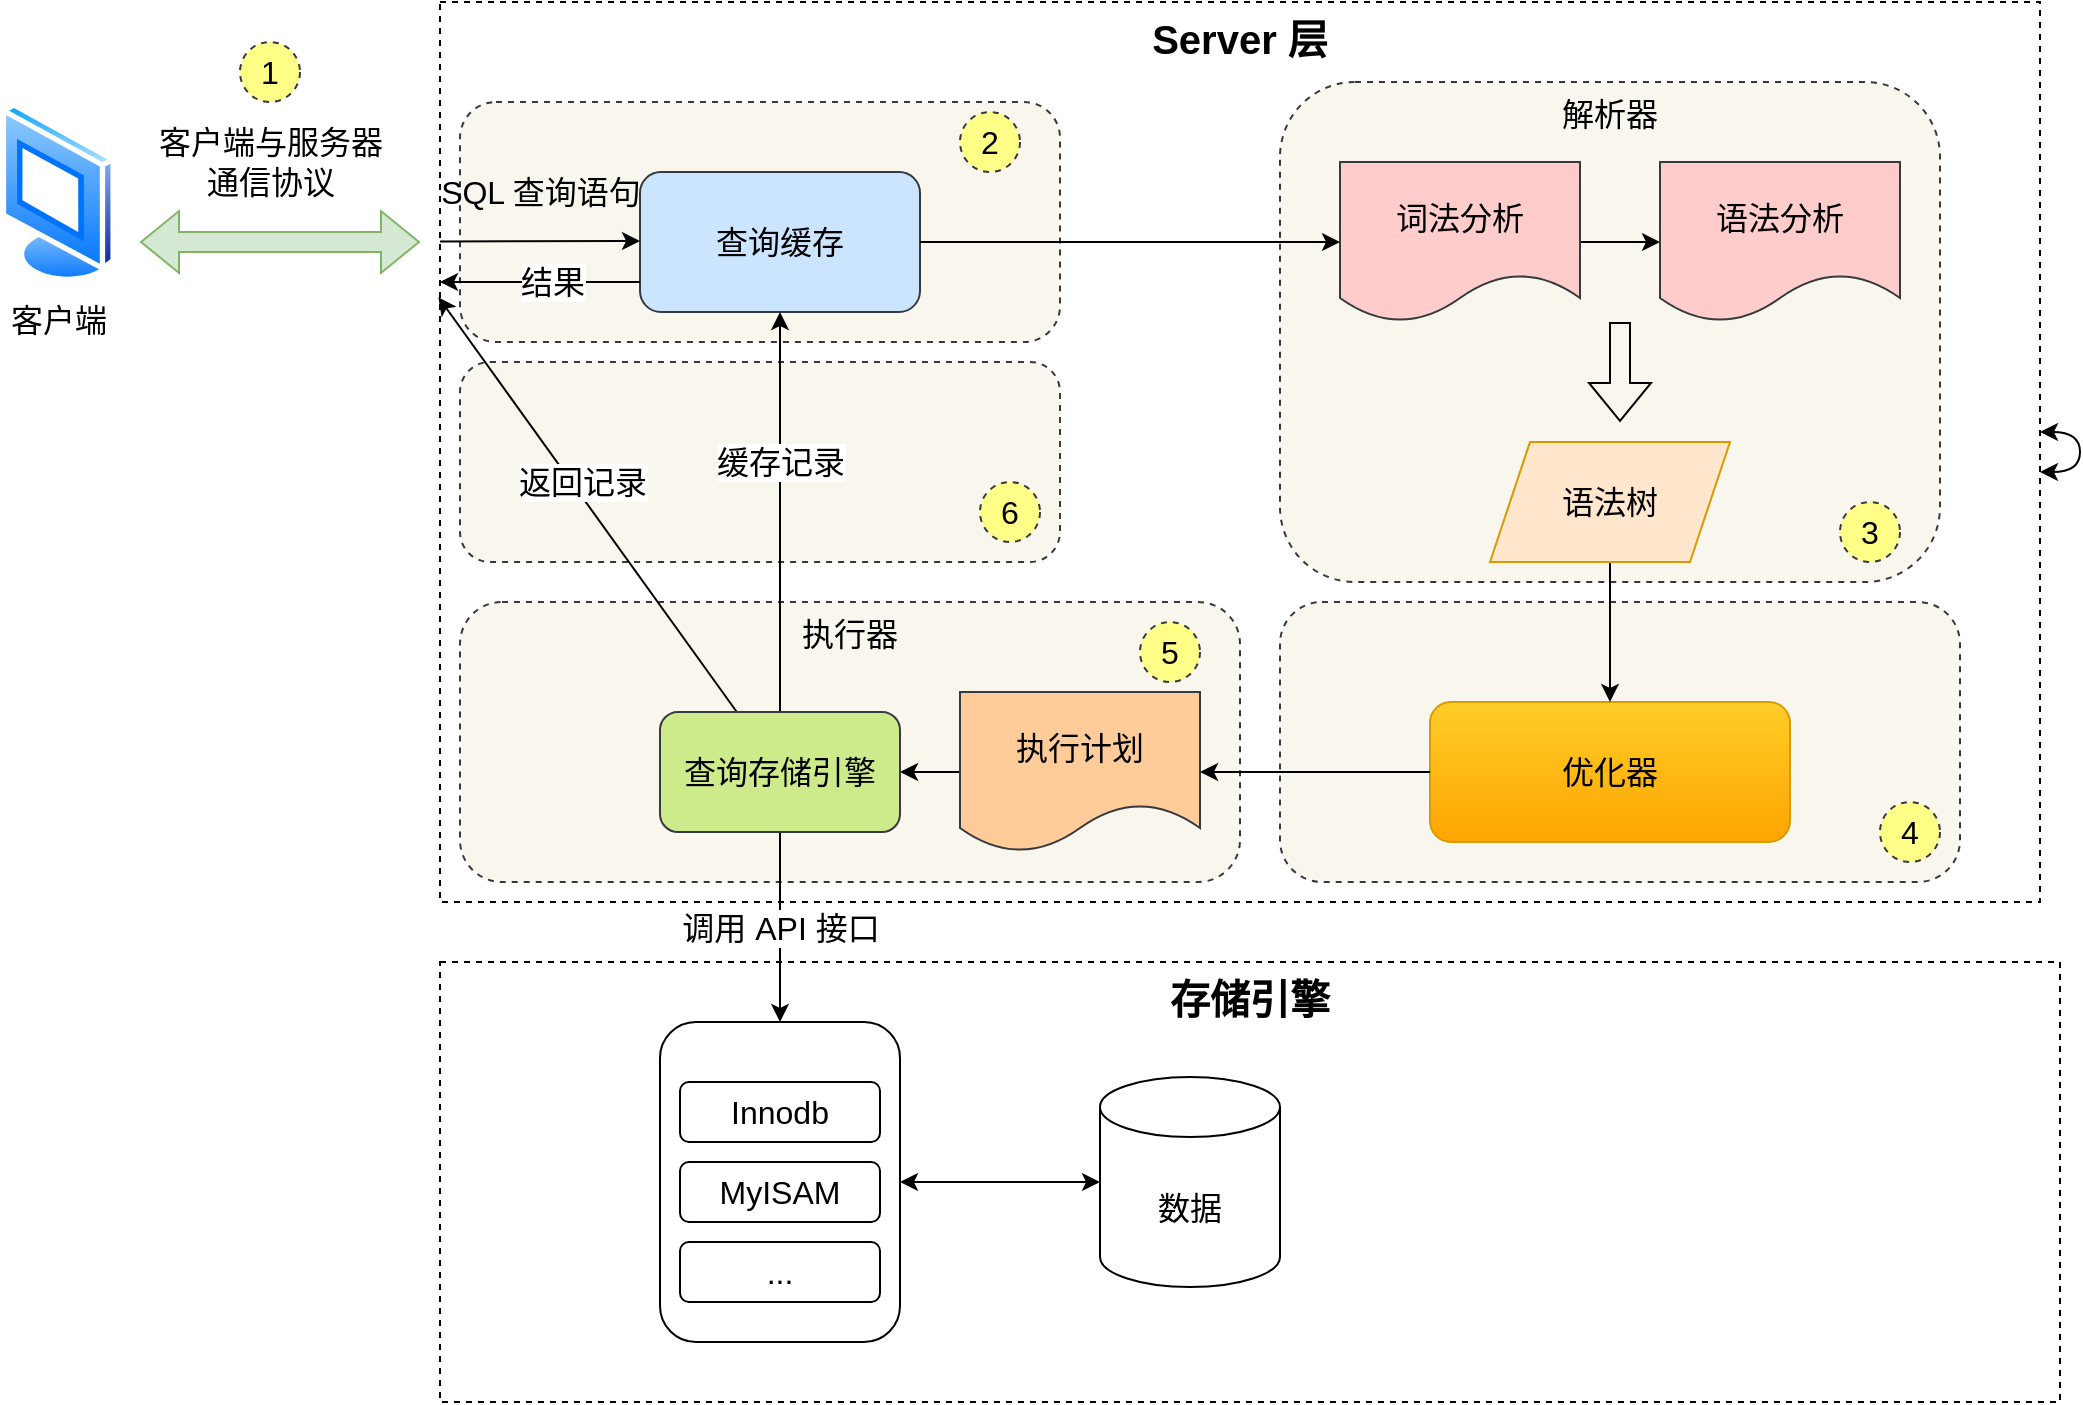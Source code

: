<mxfile version="18.1.3" type="github">
  <diagram id="df5aDVYhAmBAGNwJa0Qc" name="Page-1">
    <mxGraphModel dx="1859" dy="744" grid="1" gridSize="10" guides="1" tooltips="1" connect="1" arrows="1" fold="1" page="1" pageScale="1" pageWidth="827" pageHeight="1169" math="0" shadow="0">
      <root>
        <mxCell id="0" />
        <mxCell id="1" parent="0" />
        <mxCell id="kdEfuS7q3PWV6SLRlttd-27" value="Server 层" style="rounded=0;whiteSpace=wrap;html=1;fontSize=20;dashed=1;verticalAlign=top;fontStyle=1" vertex="1" parent="1">
          <mxGeometry x="-40" y="30" width="800" height="450" as="geometry" />
        </mxCell>
        <mxCell id="kdEfuS7q3PWV6SLRlttd-55" value="" style="rounded=1;whiteSpace=wrap;html=1;fontSize=16;verticalAlign=top;fillColor=#f9f7ed;strokeColor=#36393d;dashed=1;" vertex="1" parent="1">
          <mxGeometry x="380" y="330" width="340" height="140" as="geometry" />
        </mxCell>
        <mxCell id="kdEfuS7q3PWV6SLRlttd-47" value="" style="rounded=1;whiteSpace=wrap;html=1;dashed=1;fontSize=16;fillColor=#f9f7ed;strokeColor=#36393d;" vertex="1" parent="1">
          <mxGeometry x="-30" y="210" width="300" height="100" as="geometry" />
        </mxCell>
        <mxCell id="kdEfuS7q3PWV6SLRlttd-46" value="" style="rounded=1;whiteSpace=wrap;html=1;dashed=1;fontSize=16;fillColor=#f9f7ed;strokeColor=#36393d;" vertex="1" parent="1">
          <mxGeometry x="-30" y="80" width="300" height="120" as="geometry" />
        </mxCell>
        <mxCell id="kdEfuS7q3PWV6SLRlttd-6" value="执行器" style="rounded=1;whiteSpace=wrap;html=1;fontSize=16;verticalAlign=top;fillColor=#f9f7ed;strokeColor=#36393d;dashed=1;" vertex="1" parent="1">
          <mxGeometry x="-30" y="330" width="390" height="140" as="geometry" />
        </mxCell>
        <mxCell id="kdEfuS7q3PWV6SLRlttd-24" value="存储引擎" style="rounded=0;whiteSpace=wrap;html=1;fontSize=20;horizontal=1;fontStyle=1;dashed=1;verticalAlign=top;" vertex="1" parent="1">
          <mxGeometry x="-40" y="510" width="810" height="220" as="geometry" />
        </mxCell>
        <mxCell id="kdEfuS7q3PWV6SLRlttd-3" value="查询缓存" style="rounded=1;whiteSpace=wrap;html=1;fontSize=16;fillColor=#cce5ff;strokeColor=#36393d;" vertex="1" parent="1">
          <mxGeometry x="60" y="115" width="140" height="70" as="geometry" />
        </mxCell>
        <mxCell id="kdEfuS7q3PWV6SLRlttd-4" value="解析器" style="rounded=1;whiteSpace=wrap;html=1;fontSize=16;verticalAlign=top;fillColor=#f9f7ed;strokeColor=#36393d;dashed=1;" vertex="1" parent="1">
          <mxGeometry x="380" y="70" width="330" height="250" as="geometry" />
        </mxCell>
        <mxCell id="kdEfuS7q3PWV6SLRlttd-5" value="优化器" style="rounded=1;whiteSpace=wrap;html=1;fontSize=16;fillColor=#ffcd28;strokeColor=#d79b00;gradientColor=#ffa500;" vertex="1" parent="1">
          <mxGeometry x="455" y="380" width="180" height="70" as="geometry" />
        </mxCell>
        <mxCell id="kdEfuS7q3PWV6SLRlttd-26" style="edgeStyle=orthogonalEdgeStyle;rounded=0;orthogonalLoop=1;jettySize=auto;html=1;entryX=1;entryY=0.5;entryDx=0;entryDy=0;fontSize=16;" edge="1" parent="1" source="kdEfuS7q3PWV6SLRlttd-7" target="kdEfuS7q3PWV6SLRlttd-11">
          <mxGeometry relative="1" as="geometry" />
        </mxCell>
        <mxCell id="kdEfuS7q3PWV6SLRlttd-7" value="执行计划" style="shape=document;whiteSpace=wrap;html=1;boundedLbl=1;fontSize=16;fillColor=#ffcc99;strokeColor=#36393d;" vertex="1" parent="1">
          <mxGeometry x="220" y="375" width="120" height="80" as="geometry" />
        </mxCell>
        <mxCell id="kdEfuS7q3PWV6SLRlttd-15" style="edgeStyle=orthogonalEdgeStyle;rounded=0;orthogonalLoop=1;jettySize=auto;html=1;entryX=0;entryY=0.5;entryDx=0;entryDy=0;fontSize=16;" edge="1" parent="1" source="kdEfuS7q3PWV6SLRlttd-8" target="kdEfuS7q3PWV6SLRlttd-9">
          <mxGeometry relative="1" as="geometry" />
        </mxCell>
        <mxCell id="kdEfuS7q3PWV6SLRlttd-8" value="词法分析" style="shape=document;whiteSpace=wrap;html=1;boundedLbl=1;fontSize=16;fillColor=#ffcccc;strokeColor=#36393d;" vertex="1" parent="1">
          <mxGeometry x="410" y="110" width="120" height="80" as="geometry" />
        </mxCell>
        <mxCell id="kdEfuS7q3PWV6SLRlttd-9" value="语法分析" style="shape=document;whiteSpace=wrap;html=1;boundedLbl=1;fontSize=16;fillColor=#ffcccc;strokeColor=#36393d;" vertex="1" parent="1">
          <mxGeometry x="570" y="110" width="120" height="80" as="geometry" />
        </mxCell>
        <mxCell id="kdEfuS7q3PWV6SLRlttd-12" style="edgeStyle=orthogonalEdgeStyle;rounded=0;orthogonalLoop=1;jettySize=auto;html=1;entryX=0.5;entryY=0;entryDx=0;entryDy=0;fontSize=16;" edge="1" parent="1" source="kdEfuS7q3PWV6SLRlttd-10" target="kdEfuS7q3PWV6SLRlttd-5">
          <mxGeometry relative="1" as="geometry" />
        </mxCell>
        <mxCell id="kdEfuS7q3PWV6SLRlttd-10" value="语法树" style="shape=parallelogram;perimeter=parallelogramPerimeter;whiteSpace=wrap;html=1;fixedSize=1;fontSize=16;fillColor=#ffe6cc;strokeColor=#d79b00;" vertex="1" parent="1">
          <mxGeometry x="485" y="250" width="120" height="60" as="geometry" />
        </mxCell>
        <mxCell id="kdEfuS7q3PWV6SLRlttd-17" value="缓存记录" style="edgeStyle=orthogonalEdgeStyle;rounded=0;orthogonalLoop=1;jettySize=auto;html=1;fontSize=16;" edge="1" parent="1" source="kdEfuS7q3PWV6SLRlttd-11" target="kdEfuS7q3PWV6SLRlttd-3">
          <mxGeometry x="0.25" relative="1" as="geometry">
            <mxPoint as="offset" />
          </mxGeometry>
        </mxCell>
        <mxCell id="kdEfuS7q3PWV6SLRlttd-25" value="调用 API 接口" style="edgeStyle=orthogonalEdgeStyle;rounded=0;orthogonalLoop=1;jettySize=auto;html=1;fontSize=16;" edge="1" parent="1" source="kdEfuS7q3PWV6SLRlttd-11" target="kdEfuS7q3PWV6SLRlttd-18">
          <mxGeometry relative="1" as="geometry" />
        </mxCell>
        <mxCell id="kdEfuS7q3PWV6SLRlttd-37" style="rounded=0;orthogonalLoop=1;jettySize=auto;html=1;entryX=-0.001;entryY=0.328;entryDx=0;entryDy=0;fontSize=16;startArrow=none;startFill=0;entryPerimeter=0;" edge="1" parent="1" source="kdEfuS7q3PWV6SLRlttd-11" target="kdEfuS7q3PWV6SLRlttd-27">
          <mxGeometry relative="1" as="geometry" />
        </mxCell>
        <mxCell id="kdEfuS7q3PWV6SLRlttd-39" value="返回记录" style="edgeLabel;html=1;align=center;verticalAlign=middle;resizable=0;points=[];fontSize=16;" vertex="1" connectable="0" parent="kdEfuS7q3PWV6SLRlttd-37">
          <mxGeometry x="-0.007" y="-15" relative="1" as="geometry">
            <mxPoint x="-16" y="-3" as="offset" />
          </mxGeometry>
        </mxCell>
        <mxCell id="kdEfuS7q3PWV6SLRlttd-11" value="查询存储引擎" style="rounded=1;whiteSpace=wrap;html=1;fontSize=16;fillColor=#cdeb8b;strokeColor=#36393d;" vertex="1" parent="1">
          <mxGeometry x="70" y="385" width="120" height="60" as="geometry" />
        </mxCell>
        <mxCell id="kdEfuS7q3PWV6SLRlttd-13" style="edgeStyle=orthogonalEdgeStyle;rounded=0;orthogonalLoop=1;jettySize=auto;html=1;fontSize=16;" edge="1" parent="1" source="kdEfuS7q3PWV6SLRlttd-3" target="kdEfuS7q3PWV6SLRlttd-8">
          <mxGeometry relative="1" as="geometry" />
        </mxCell>
        <mxCell id="kdEfuS7q3PWV6SLRlttd-14" value="" style="shape=flexArrow;endArrow=classic;html=1;rounded=0;fontSize=16;" edge="1" parent="1">
          <mxGeometry width="50" height="50" relative="1" as="geometry">
            <mxPoint x="550" y="190" as="sourcePoint" />
            <mxPoint x="550" y="240" as="targetPoint" />
          </mxGeometry>
        </mxCell>
        <mxCell id="kdEfuS7q3PWV6SLRlttd-16" style="edgeStyle=orthogonalEdgeStyle;rounded=0;orthogonalLoop=1;jettySize=auto;html=1;entryX=1;entryY=0.5;entryDx=0;entryDy=0;fontSize=16;" edge="1" parent="1" source="kdEfuS7q3PWV6SLRlttd-5" target="kdEfuS7q3PWV6SLRlttd-7">
          <mxGeometry relative="1" as="geometry" />
        </mxCell>
        <mxCell id="kdEfuS7q3PWV6SLRlttd-36" style="edgeStyle=orthogonalEdgeStyle;rounded=0;orthogonalLoop=1;jettySize=auto;html=1;entryX=0;entryY=0.5;entryDx=0;entryDy=0;entryPerimeter=0;fontSize=16;startArrow=classic;startFill=1;" edge="1" parent="1" source="kdEfuS7q3PWV6SLRlttd-18" target="kdEfuS7q3PWV6SLRlttd-22">
          <mxGeometry relative="1" as="geometry" />
        </mxCell>
        <mxCell id="kdEfuS7q3PWV6SLRlttd-18" value="" style="rounded=1;whiteSpace=wrap;html=1;fontSize=16;" vertex="1" parent="1">
          <mxGeometry x="70" y="540" width="120" height="160" as="geometry" />
        </mxCell>
        <mxCell id="kdEfuS7q3PWV6SLRlttd-19" value="Innodb" style="rounded=1;whiteSpace=wrap;html=1;fontSize=16;" vertex="1" parent="1">
          <mxGeometry x="80" y="570" width="100" height="30" as="geometry" />
        </mxCell>
        <mxCell id="kdEfuS7q3PWV6SLRlttd-20" value="MyISAM" style="rounded=1;whiteSpace=wrap;html=1;fontSize=16;" vertex="1" parent="1">
          <mxGeometry x="80" y="610" width="100" height="30" as="geometry" />
        </mxCell>
        <mxCell id="kdEfuS7q3PWV6SLRlttd-21" value="..." style="rounded=1;whiteSpace=wrap;html=1;fontSize=16;" vertex="1" parent="1">
          <mxGeometry x="80" y="650" width="100" height="30" as="geometry" />
        </mxCell>
        <mxCell id="kdEfuS7q3PWV6SLRlttd-22" value="数据" style="shape=cylinder3;whiteSpace=wrap;html=1;boundedLbl=1;backgroundOutline=1;size=15;fontSize=16;" vertex="1" parent="1">
          <mxGeometry x="290" y="567.5" width="90" height="105" as="geometry" />
        </mxCell>
        <mxCell id="kdEfuS7q3PWV6SLRlttd-30" value="客户端" style="aspect=fixed;perimeter=ellipsePerimeter;html=1;align=center;shadow=0;dashed=0;spacingTop=3;image;image=img/lib/active_directory/vista_terminal.svg;fontSize=16;" vertex="1" parent="1">
          <mxGeometry x="-260" y="80" width="58.5" height="90" as="geometry" />
        </mxCell>
        <mxCell id="kdEfuS7q3PWV6SLRlttd-34" value="客户端与服务器&lt;br&gt;通信协议" style="text;html=1;align=center;verticalAlign=middle;resizable=0;points=[];autosize=1;strokeColor=none;fillColor=none;fontSize=16;" vertex="1" parent="1">
          <mxGeometry x="-190" y="90" width="130" height="40" as="geometry" />
        </mxCell>
        <mxCell id="kdEfuS7q3PWV6SLRlttd-35" value="" style="shape=flexArrow;endArrow=classic;startArrow=classic;html=1;rounded=0;fontSize=16;fillColor=#d5e8d4;strokeColor=#82b366;" edge="1" parent="1">
          <mxGeometry width="100" height="100" relative="1" as="geometry">
            <mxPoint x="-190" y="150" as="sourcePoint" />
            <mxPoint x="-50" y="150" as="targetPoint" />
          </mxGeometry>
        </mxCell>
        <mxCell id="kdEfuS7q3PWV6SLRlttd-38" style="edgeStyle=orthogonalEdgeStyle;curved=1;rounded=0;orthogonalLoop=1;jettySize=auto;html=1;fontSize=16;startArrow=classic;startFill=1;" edge="1" parent="1" source="kdEfuS7q3PWV6SLRlttd-27" target="kdEfuS7q3PWV6SLRlttd-27">
          <mxGeometry relative="1" as="geometry" />
        </mxCell>
        <mxCell id="kdEfuS7q3PWV6SLRlttd-40" value="" style="endArrow=classic;html=1;rounded=0;fontSize=16;curved=1;exitX=0;exitY=0.266;exitDx=0;exitDy=0;exitPerimeter=0;" edge="1" parent="1" source="kdEfuS7q3PWV6SLRlttd-27">
          <mxGeometry width="50" height="50" relative="1" as="geometry">
            <mxPoint x="-30" y="149.5" as="sourcePoint" />
            <mxPoint x="60" y="149.5" as="targetPoint" />
          </mxGeometry>
        </mxCell>
        <mxCell id="kdEfuS7q3PWV6SLRlttd-41" value="SQL 查询语句" style="text;html=1;align=center;verticalAlign=middle;resizable=0;points=[];autosize=1;strokeColor=none;fillColor=none;fontSize=16;" vertex="1" parent="1">
          <mxGeometry x="-50" y="115" width="120" height="20" as="geometry" />
        </mxCell>
        <mxCell id="kdEfuS7q3PWV6SLRlttd-42" value="" style="endArrow=classic;html=1;rounded=0;fontSize=16;curved=1;" edge="1" parent="1">
          <mxGeometry width="50" height="50" relative="1" as="geometry">
            <mxPoint x="60" y="170" as="sourcePoint" />
            <mxPoint x="-40" y="170" as="targetPoint" />
          </mxGeometry>
        </mxCell>
        <mxCell id="kdEfuS7q3PWV6SLRlttd-45" value="结果" style="edgeLabel;html=1;align=center;verticalAlign=middle;resizable=0;points=[];fontSize=16;" vertex="1" connectable="0" parent="kdEfuS7q3PWV6SLRlttd-42">
          <mxGeometry x="-0.244" y="1" relative="1" as="geometry">
            <mxPoint x="-6" y="-1" as="offset" />
          </mxGeometry>
        </mxCell>
        <mxCell id="kdEfuS7q3PWV6SLRlttd-49" value="1" style="ellipse;whiteSpace=wrap;html=1;aspect=fixed;dashed=1;fontSize=16;fillColor=#ffff88;strokeColor=#36393d;" vertex="1" parent="1">
          <mxGeometry x="-140" y="50" width="30" height="30" as="geometry" />
        </mxCell>
        <mxCell id="kdEfuS7q3PWV6SLRlttd-50" value="2" style="ellipse;whiteSpace=wrap;html=1;aspect=fixed;dashed=1;fontSize=16;fillColor=#ffff88;strokeColor=#36393d;" vertex="1" parent="1">
          <mxGeometry x="220" y="85" width="30" height="30" as="geometry" />
        </mxCell>
        <mxCell id="kdEfuS7q3PWV6SLRlttd-51" value="3" style="ellipse;whiteSpace=wrap;html=1;aspect=fixed;dashed=1;fontSize=16;fillColor=#ffff88;strokeColor=#36393d;" vertex="1" parent="1">
          <mxGeometry x="660" y="280" width="30" height="30" as="geometry" />
        </mxCell>
        <mxCell id="kdEfuS7q3PWV6SLRlttd-52" value="4" style="ellipse;whiteSpace=wrap;html=1;aspect=fixed;dashed=1;fontSize=16;fillColor=#ffff88;strokeColor=#36393d;" vertex="1" parent="1">
          <mxGeometry x="680" y="430" width="30" height="30" as="geometry" />
        </mxCell>
        <mxCell id="kdEfuS7q3PWV6SLRlttd-53" value="5" style="ellipse;whiteSpace=wrap;html=1;aspect=fixed;dashed=1;fontSize=16;fillColor=#ffff88;strokeColor=#36393d;" vertex="1" parent="1">
          <mxGeometry x="310" y="340" width="30" height="30" as="geometry" />
        </mxCell>
        <mxCell id="kdEfuS7q3PWV6SLRlttd-54" value="6" style="ellipse;whiteSpace=wrap;html=1;aspect=fixed;dashed=1;fontSize=16;fillColor=#ffff88;strokeColor=#36393d;" vertex="1" parent="1">
          <mxGeometry x="230" y="270" width="30" height="30" as="geometry" />
        </mxCell>
      </root>
    </mxGraphModel>
  </diagram>
</mxfile>
